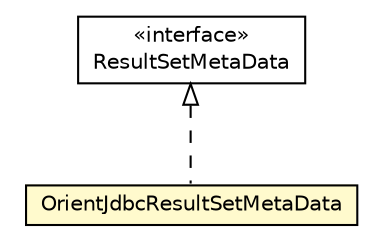 #!/usr/local/bin/dot
#
# Class diagram 
# Generated by UMLGraph version R5_6-24-gf6e263 (http://www.umlgraph.org/)
#

digraph G {
	edge [fontname="Helvetica",fontsize=10,labelfontname="Helvetica",labelfontsize=10];
	node [fontname="Helvetica",fontsize=10,shape=plaintext];
	nodesep=0.25;
	ranksep=0.5;
	// com.orientechnologies.orient.jdbc.OrientJdbcResultSetMetaData
	c7731373 [label=<<table title="com.orientechnologies.orient.jdbc.OrientJdbcResultSetMetaData" border="0" cellborder="1" cellspacing="0" cellpadding="2" port="p" bgcolor="lemonChiffon" href="./OrientJdbcResultSetMetaData.html">
		<tr><td><table border="0" cellspacing="0" cellpadding="1">
<tr><td align="center" balign="center"> OrientJdbcResultSetMetaData </td></tr>
		</table></td></tr>
		</table>>, URL="./OrientJdbcResultSetMetaData.html", fontname="Helvetica", fontcolor="black", fontsize=10.0];
	//com.orientechnologies.orient.jdbc.OrientJdbcResultSetMetaData implements java.sql.ResultSetMetaData
	c7731449:p -> c7731373:p [dir=back,arrowtail=empty,style=dashed];
	// java.sql.ResultSetMetaData
	c7731449 [label=<<table title="java.sql.ResultSetMetaData" border="0" cellborder="1" cellspacing="0" cellpadding="2" port="p" href="http://java.sun.com/j2se/1.4.2/docs/api/java/sql/ResultSetMetaData.html">
		<tr><td><table border="0" cellspacing="0" cellpadding="1">
<tr><td align="center" balign="center"> &#171;interface&#187; </td></tr>
<tr><td align="center" balign="center"> ResultSetMetaData </td></tr>
		</table></td></tr>
		</table>>, URL="http://java.sun.com/j2se/1.4.2/docs/api/java/sql/ResultSetMetaData.html", fontname="Helvetica", fontcolor="black", fontsize=10.0];
}

